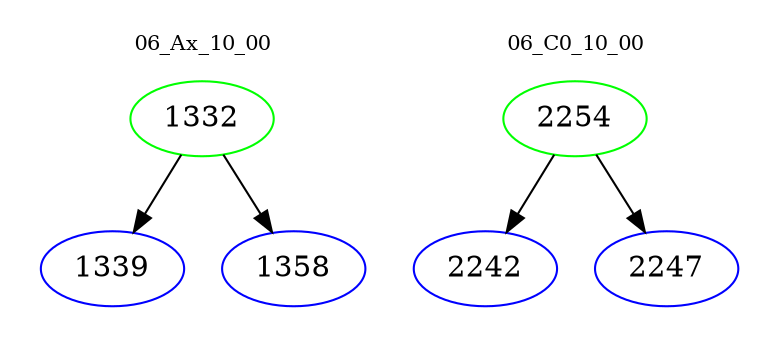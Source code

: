 digraph{
subgraph cluster_0 {
color = white
label = "06_Ax_10_00";
fontsize=10;
T0_1332 [label="1332", color="green"]
T0_1332 -> T0_1339 [color="black"]
T0_1339 [label="1339", color="blue"]
T0_1332 -> T0_1358 [color="black"]
T0_1358 [label="1358", color="blue"]
}
subgraph cluster_1 {
color = white
label = "06_C0_10_00";
fontsize=10;
T1_2254 [label="2254", color="green"]
T1_2254 -> T1_2242 [color="black"]
T1_2242 [label="2242", color="blue"]
T1_2254 -> T1_2247 [color="black"]
T1_2247 [label="2247", color="blue"]
}
}
